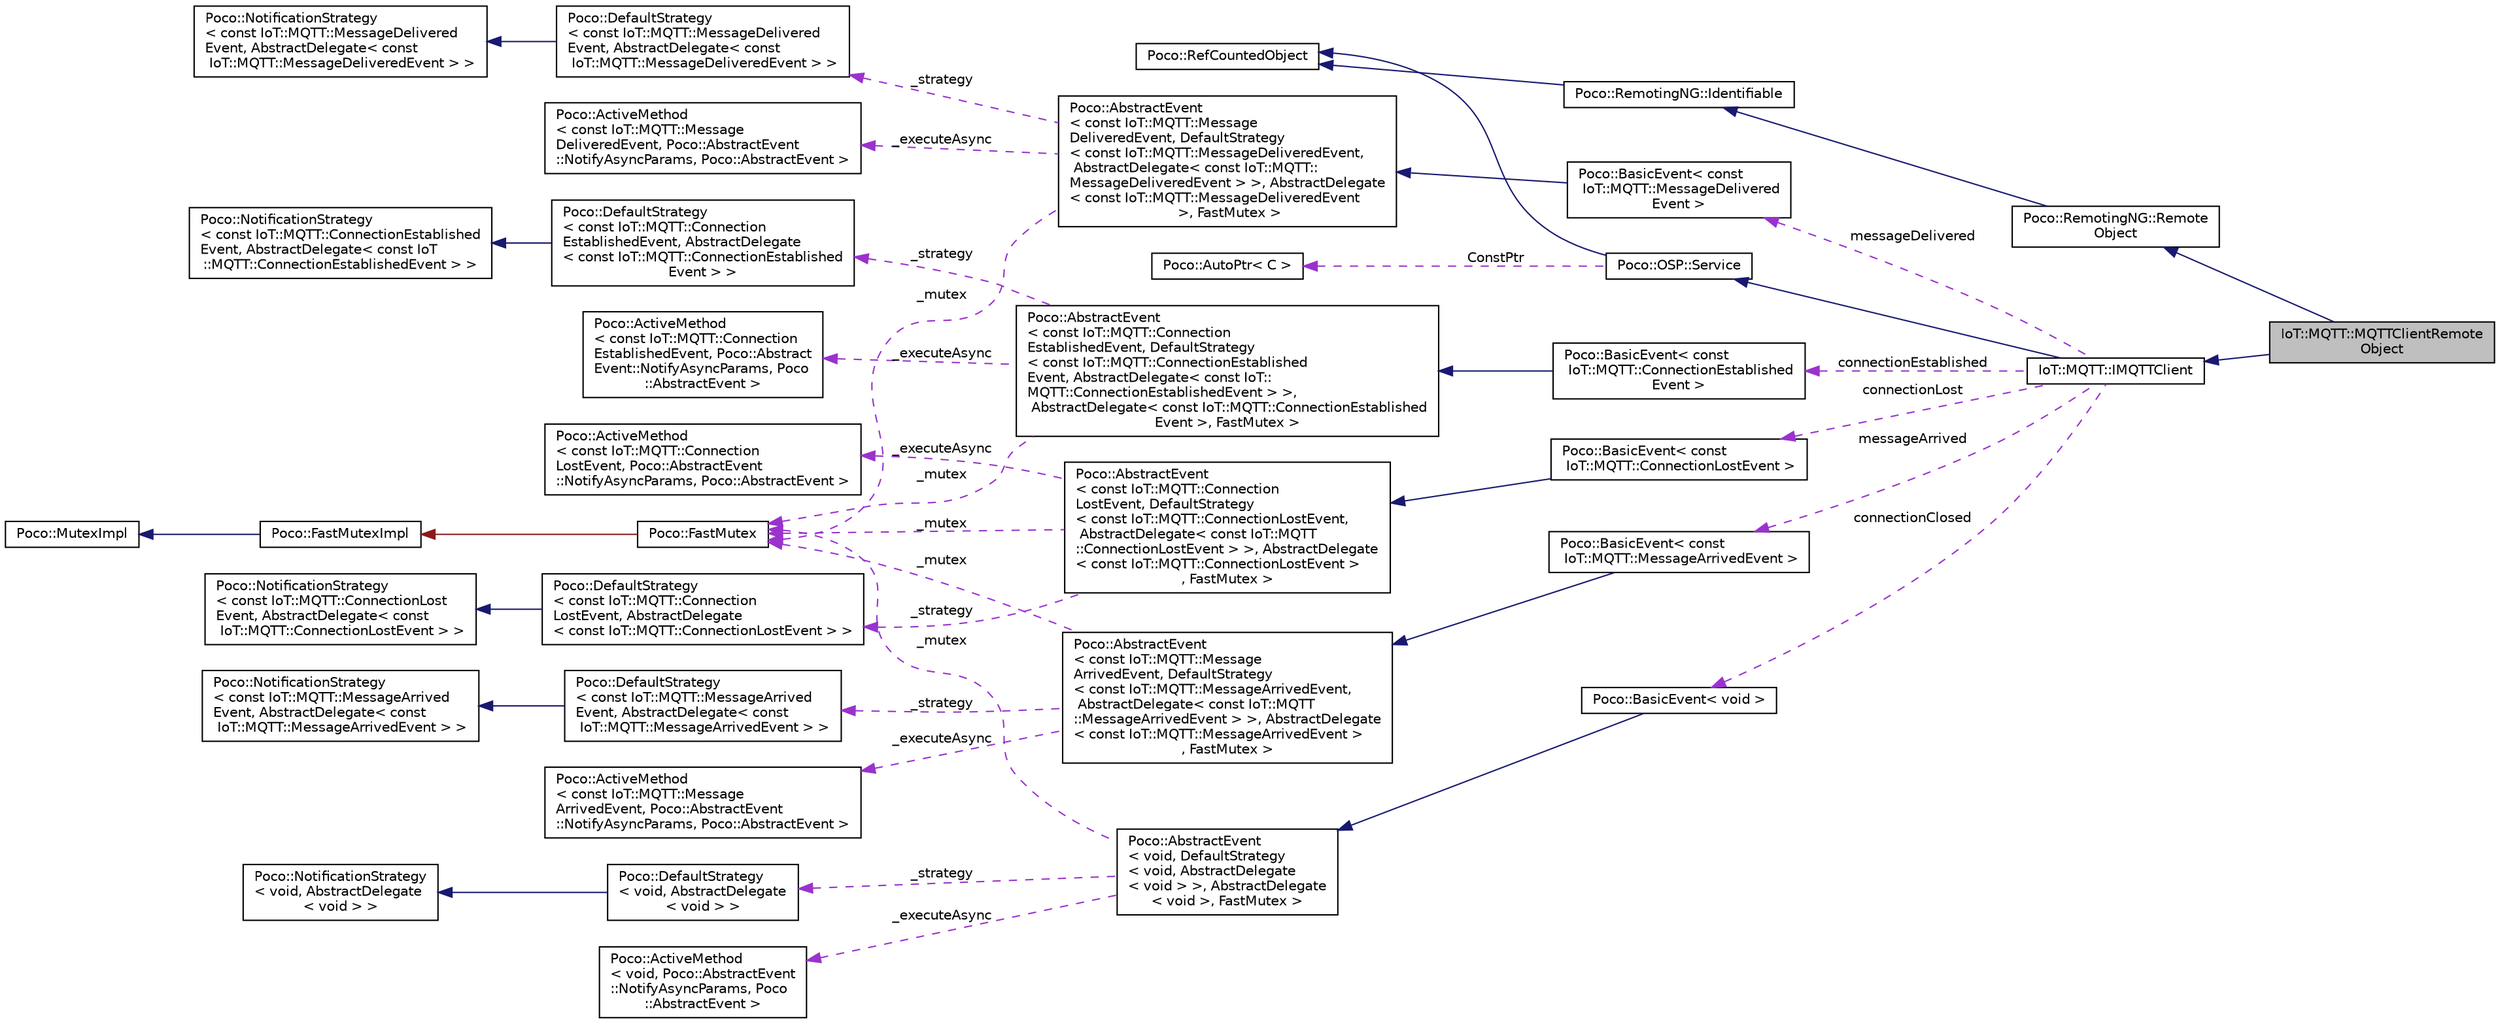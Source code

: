 digraph "IoT::MQTT::MQTTClientRemoteObject"
{
 // LATEX_PDF_SIZE
  edge [fontname="Helvetica",fontsize="10",labelfontname="Helvetica",labelfontsize="10"];
  node [fontname="Helvetica",fontsize="10",shape=record];
  rankdir="LR";
  Node1 [label="IoT::MQTT::MQTTClientRemote\lObject",height=0.2,width=0.4,color="black", fillcolor="grey75", style="filled", fontcolor="black",tooltip=" "];
  Node2 -> Node1 [dir="back",color="midnightblue",fontsize="10",style="solid"];
  Node2 [label="IoT::MQTT::IMQTTClient",height=0.2,width=0.4,color="black", fillcolor="white", style="filled",URL="$classIoT_1_1MQTT_1_1IMQTTClient.html",tooltip=" "];
  Node3 -> Node2 [dir="back",color="midnightblue",fontsize="10",style="solid"];
  Node3 [label="Poco::OSP::Service",height=0.2,width=0.4,color="black", fillcolor="white", style="filled",URL="$classPoco_1_1OSP_1_1Service.html",tooltip=" "];
  Node4 -> Node3 [dir="back",color="midnightblue",fontsize="10",style="solid"];
  Node4 [label="Poco::RefCountedObject",height=0.2,width=0.4,color="black", fillcolor="white", style="filled",URL="$classPoco_1_1RefCountedObject.html",tooltip=" "];
  Node5 -> Node3 [dir="back",color="darkorchid3",fontsize="10",style="dashed",label=" ConstPtr" ];
  Node5 [label="Poco::AutoPtr\< C \>",height=0.2,width=0.4,color="black", fillcolor="white", style="filled",URL="$classPoco_1_1AutoPtr.html",tooltip=" "];
  Node6 -> Node2 [dir="back",color="darkorchid3",fontsize="10",style="dashed",label=" messageArrived" ];
  Node6 [label="Poco::BasicEvent\< const\l IoT::MQTT::MessageArrivedEvent \>",height=0.2,width=0.4,color="black", fillcolor="white", style="filled",URL="$classPoco_1_1BasicEvent.html",tooltip=" "];
  Node7 -> Node6 [dir="back",color="midnightblue",fontsize="10",style="solid"];
  Node7 [label="Poco::AbstractEvent\l\< const IoT::MQTT::Message\lArrivedEvent, DefaultStrategy\l\< const IoT::MQTT::MessageArrivedEvent,\l AbstractDelegate\< const IoT::MQTT\l::MessageArrivedEvent \> \>, AbstractDelegate\l\< const IoT::MQTT::MessageArrivedEvent \>\l, FastMutex \>",height=0.2,width=0.4,color="black", fillcolor="white", style="filled",URL="$classPoco_1_1AbstractEvent.html",tooltip=" "];
  Node8 -> Node7 [dir="back",color="darkorchid3",fontsize="10",style="dashed",label=" _strategy" ];
  Node8 [label="Poco::DefaultStrategy\l\< const IoT::MQTT::MessageArrived\lEvent, AbstractDelegate\< const\l IoT::MQTT::MessageArrivedEvent \> \>",height=0.2,width=0.4,color="black", fillcolor="white", style="filled",URL="$classPoco_1_1DefaultStrategy.html",tooltip=" "];
  Node9 -> Node8 [dir="back",color="midnightblue",fontsize="10",style="solid"];
  Node9 [label="Poco::NotificationStrategy\l\< const IoT::MQTT::MessageArrived\lEvent, AbstractDelegate\< const\l IoT::MQTT::MessageArrivedEvent \> \>",height=0.2,width=0.4,color="black", fillcolor="white", style="filled",URL="$classPoco_1_1NotificationStrategy.html",tooltip=" "];
  Node10 -> Node7 [dir="back",color="darkorchid3",fontsize="10",style="dashed",label=" _executeAsync" ];
  Node10 [label="Poco::ActiveMethod\l\< const IoT::MQTT::Message\lArrivedEvent, Poco::AbstractEvent\l::NotifyAsyncParams, Poco::AbstractEvent \>",height=0.2,width=0.4,color="black", fillcolor="white", style="filled",URL="$classPoco_1_1ActiveMethod.html",tooltip=" "];
  Node11 -> Node7 [dir="back",color="darkorchid3",fontsize="10",style="dashed",label=" _mutex" ];
  Node11 [label="Poco::FastMutex",height=0.2,width=0.4,color="black", fillcolor="white", style="filled",URL="$classPoco_1_1FastMutex.html",tooltip=" "];
  Node12 -> Node11 [dir="back",color="firebrick4",fontsize="10",style="solid"];
  Node12 [label="Poco::FastMutexImpl",height=0.2,width=0.4,color="black", fillcolor="white", style="filled",URL="$classPoco_1_1FastMutexImpl.html",tooltip=" "];
  Node13 -> Node12 [dir="back",color="midnightblue",fontsize="10",style="solid"];
  Node13 [label="Poco::MutexImpl",height=0.2,width=0.4,color="black", fillcolor="white", style="filled",URL="$classPoco_1_1MutexImpl.html",tooltip=" "];
  Node14 -> Node2 [dir="back",color="darkorchid3",fontsize="10",style="dashed",label=" connectionClosed" ];
  Node14 [label="Poco::BasicEvent\< void \>",height=0.2,width=0.4,color="black", fillcolor="white", style="filled",URL="$classPoco_1_1BasicEvent.html",tooltip=" "];
  Node15 -> Node14 [dir="back",color="midnightblue",fontsize="10",style="solid"];
  Node15 [label="Poco::AbstractEvent\l\< void, DefaultStrategy\l\< void, AbstractDelegate\l\< void \> \>, AbstractDelegate\l\< void \>, FastMutex \>",height=0.2,width=0.4,color="black", fillcolor="white", style="filled",URL="$classPoco_1_1AbstractEvent.html",tooltip=" "];
  Node16 -> Node15 [dir="back",color="darkorchid3",fontsize="10",style="dashed",label=" _strategy" ];
  Node16 [label="Poco::DefaultStrategy\l\< void, AbstractDelegate\l\< void \> \>",height=0.2,width=0.4,color="black", fillcolor="white", style="filled",URL="$classPoco_1_1DefaultStrategy.html",tooltip=" "];
  Node17 -> Node16 [dir="back",color="midnightblue",fontsize="10",style="solid"];
  Node17 [label="Poco::NotificationStrategy\l\< void, AbstractDelegate\l\< void \> \>",height=0.2,width=0.4,color="black", fillcolor="white", style="filled",URL="$classPoco_1_1NotificationStrategy.html",tooltip=" "];
  Node18 -> Node15 [dir="back",color="darkorchid3",fontsize="10",style="dashed",label=" _executeAsync" ];
  Node18 [label="Poco::ActiveMethod\l\< void, Poco::AbstractEvent\l::NotifyAsyncParams, Poco\l::AbstractEvent \>",height=0.2,width=0.4,color="black", fillcolor="white", style="filled",URL="$classPoco_1_1ActiveMethod.html",tooltip=" "];
  Node11 -> Node15 [dir="back",color="darkorchid3",fontsize="10",style="dashed",label=" _mutex" ];
  Node19 -> Node2 [dir="back",color="darkorchid3",fontsize="10",style="dashed",label=" messageDelivered" ];
  Node19 [label="Poco::BasicEvent\< const\l IoT::MQTT::MessageDelivered\lEvent \>",height=0.2,width=0.4,color="black", fillcolor="white", style="filled",URL="$classPoco_1_1BasicEvent.html",tooltip=" "];
  Node20 -> Node19 [dir="back",color="midnightblue",fontsize="10",style="solid"];
  Node20 [label="Poco::AbstractEvent\l\< const IoT::MQTT::Message\lDeliveredEvent, DefaultStrategy\l\< const IoT::MQTT::MessageDeliveredEvent,\l AbstractDelegate\< const IoT::MQTT::\lMessageDeliveredEvent \> \>, AbstractDelegate\l\< const IoT::MQTT::MessageDeliveredEvent\l \>, FastMutex \>",height=0.2,width=0.4,color="black", fillcolor="white", style="filled",URL="$classPoco_1_1AbstractEvent.html",tooltip=" "];
  Node21 -> Node20 [dir="back",color="darkorchid3",fontsize="10",style="dashed",label=" _strategy" ];
  Node21 [label="Poco::DefaultStrategy\l\< const IoT::MQTT::MessageDelivered\lEvent, AbstractDelegate\< const\l IoT::MQTT::MessageDeliveredEvent \> \>",height=0.2,width=0.4,color="black", fillcolor="white", style="filled",URL="$classPoco_1_1DefaultStrategy.html",tooltip=" "];
  Node22 -> Node21 [dir="back",color="midnightblue",fontsize="10",style="solid"];
  Node22 [label="Poco::NotificationStrategy\l\< const IoT::MQTT::MessageDelivered\lEvent, AbstractDelegate\< const\l IoT::MQTT::MessageDeliveredEvent \> \>",height=0.2,width=0.4,color="black", fillcolor="white", style="filled",URL="$classPoco_1_1NotificationStrategy.html",tooltip=" "];
  Node11 -> Node20 [dir="back",color="darkorchid3",fontsize="10",style="dashed",label=" _mutex" ];
  Node23 -> Node20 [dir="back",color="darkorchid3",fontsize="10",style="dashed",label=" _executeAsync" ];
  Node23 [label="Poco::ActiveMethod\l\< const IoT::MQTT::Message\lDeliveredEvent, Poco::AbstractEvent\l::NotifyAsyncParams, Poco::AbstractEvent \>",height=0.2,width=0.4,color="black", fillcolor="white", style="filled",URL="$classPoco_1_1ActiveMethod.html",tooltip=" "];
  Node24 -> Node2 [dir="back",color="darkorchid3",fontsize="10",style="dashed",label=" connectionEstablished" ];
  Node24 [label="Poco::BasicEvent\< const\l IoT::MQTT::ConnectionEstablished\lEvent \>",height=0.2,width=0.4,color="black", fillcolor="white", style="filled",URL="$classPoco_1_1BasicEvent.html",tooltip=" "];
  Node25 -> Node24 [dir="back",color="midnightblue",fontsize="10",style="solid"];
  Node25 [label="Poco::AbstractEvent\l\< const IoT::MQTT::Connection\lEstablishedEvent, DefaultStrategy\l\< const IoT::MQTT::ConnectionEstablished\lEvent, AbstractDelegate\< const IoT::\lMQTT::ConnectionEstablishedEvent \> \>,\l AbstractDelegate\< const IoT::MQTT::ConnectionEstablished\lEvent \>, FastMutex \>",height=0.2,width=0.4,color="black", fillcolor="white", style="filled",URL="$classPoco_1_1AbstractEvent.html",tooltip=" "];
  Node26 -> Node25 [dir="back",color="darkorchid3",fontsize="10",style="dashed",label=" _executeAsync" ];
  Node26 [label="Poco::ActiveMethod\l\< const IoT::MQTT::Connection\lEstablishedEvent, Poco::Abstract\lEvent::NotifyAsyncParams, Poco\l::AbstractEvent \>",height=0.2,width=0.4,color="black", fillcolor="white", style="filled",URL="$classPoco_1_1ActiveMethod.html",tooltip=" "];
  Node27 -> Node25 [dir="back",color="darkorchid3",fontsize="10",style="dashed",label=" _strategy" ];
  Node27 [label="Poco::DefaultStrategy\l\< const IoT::MQTT::Connection\lEstablishedEvent, AbstractDelegate\l\< const IoT::MQTT::ConnectionEstablished\lEvent \> \>",height=0.2,width=0.4,color="black", fillcolor="white", style="filled",URL="$classPoco_1_1DefaultStrategy.html",tooltip=" "];
  Node28 -> Node27 [dir="back",color="midnightblue",fontsize="10",style="solid"];
  Node28 [label="Poco::NotificationStrategy\l\< const IoT::MQTT::ConnectionEstablished\lEvent, AbstractDelegate\< const IoT\l::MQTT::ConnectionEstablishedEvent \> \>",height=0.2,width=0.4,color="black", fillcolor="white", style="filled",URL="$classPoco_1_1NotificationStrategy.html",tooltip=" "];
  Node11 -> Node25 [dir="back",color="darkorchid3",fontsize="10",style="dashed",label=" _mutex" ];
  Node29 -> Node2 [dir="back",color="darkorchid3",fontsize="10",style="dashed",label=" connectionLost" ];
  Node29 [label="Poco::BasicEvent\< const\l IoT::MQTT::ConnectionLostEvent \>",height=0.2,width=0.4,color="black", fillcolor="white", style="filled",URL="$classPoco_1_1BasicEvent.html",tooltip=" "];
  Node30 -> Node29 [dir="back",color="midnightblue",fontsize="10",style="solid"];
  Node30 [label="Poco::AbstractEvent\l\< const IoT::MQTT::Connection\lLostEvent, DefaultStrategy\l\< const IoT::MQTT::ConnectionLostEvent,\l AbstractDelegate\< const IoT::MQTT\l::ConnectionLostEvent \> \>, AbstractDelegate\l\< const IoT::MQTT::ConnectionLostEvent \>\l, FastMutex \>",height=0.2,width=0.4,color="black", fillcolor="white", style="filled",URL="$classPoco_1_1AbstractEvent.html",tooltip=" "];
  Node31 -> Node30 [dir="back",color="darkorchid3",fontsize="10",style="dashed",label=" _strategy" ];
  Node31 [label="Poco::DefaultStrategy\l\< const IoT::MQTT::Connection\lLostEvent, AbstractDelegate\l\< const IoT::MQTT::ConnectionLostEvent \> \>",height=0.2,width=0.4,color="black", fillcolor="white", style="filled",URL="$classPoco_1_1DefaultStrategy.html",tooltip=" "];
  Node32 -> Node31 [dir="back",color="midnightblue",fontsize="10",style="solid"];
  Node32 [label="Poco::NotificationStrategy\l\< const IoT::MQTT::ConnectionLost\lEvent, AbstractDelegate\< const\l IoT::MQTT::ConnectionLostEvent \> \>",height=0.2,width=0.4,color="black", fillcolor="white", style="filled",URL="$classPoco_1_1NotificationStrategy.html",tooltip=" "];
  Node33 -> Node30 [dir="back",color="darkorchid3",fontsize="10",style="dashed",label=" _executeAsync" ];
  Node33 [label="Poco::ActiveMethod\l\< const IoT::MQTT::Connection\lLostEvent, Poco::AbstractEvent\l::NotifyAsyncParams, Poco::AbstractEvent \>",height=0.2,width=0.4,color="black", fillcolor="white", style="filled",URL="$classPoco_1_1ActiveMethod.html",tooltip=" "];
  Node11 -> Node30 [dir="back",color="darkorchid3",fontsize="10",style="dashed",label=" _mutex" ];
  Node34 -> Node1 [dir="back",color="midnightblue",fontsize="10",style="solid"];
  Node34 [label="Poco::RemotingNG::Remote\lObject",height=0.2,width=0.4,color="black", fillcolor="white", style="filled",URL="$classPoco_1_1RemotingNG_1_1RemoteObject.html",tooltip=" "];
  Node35 -> Node34 [dir="back",color="midnightblue",fontsize="10",style="solid"];
  Node35 [label="Poco::RemotingNG::Identifiable",height=0.2,width=0.4,color="black", fillcolor="white", style="filled",URL="$classPoco_1_1RemotingNG_1_1Identifiable.html",tooltip=" "];
  Node4 -> Node35 [dir="back",color="midnightblue",fontsize="10",style="solid"];
}
